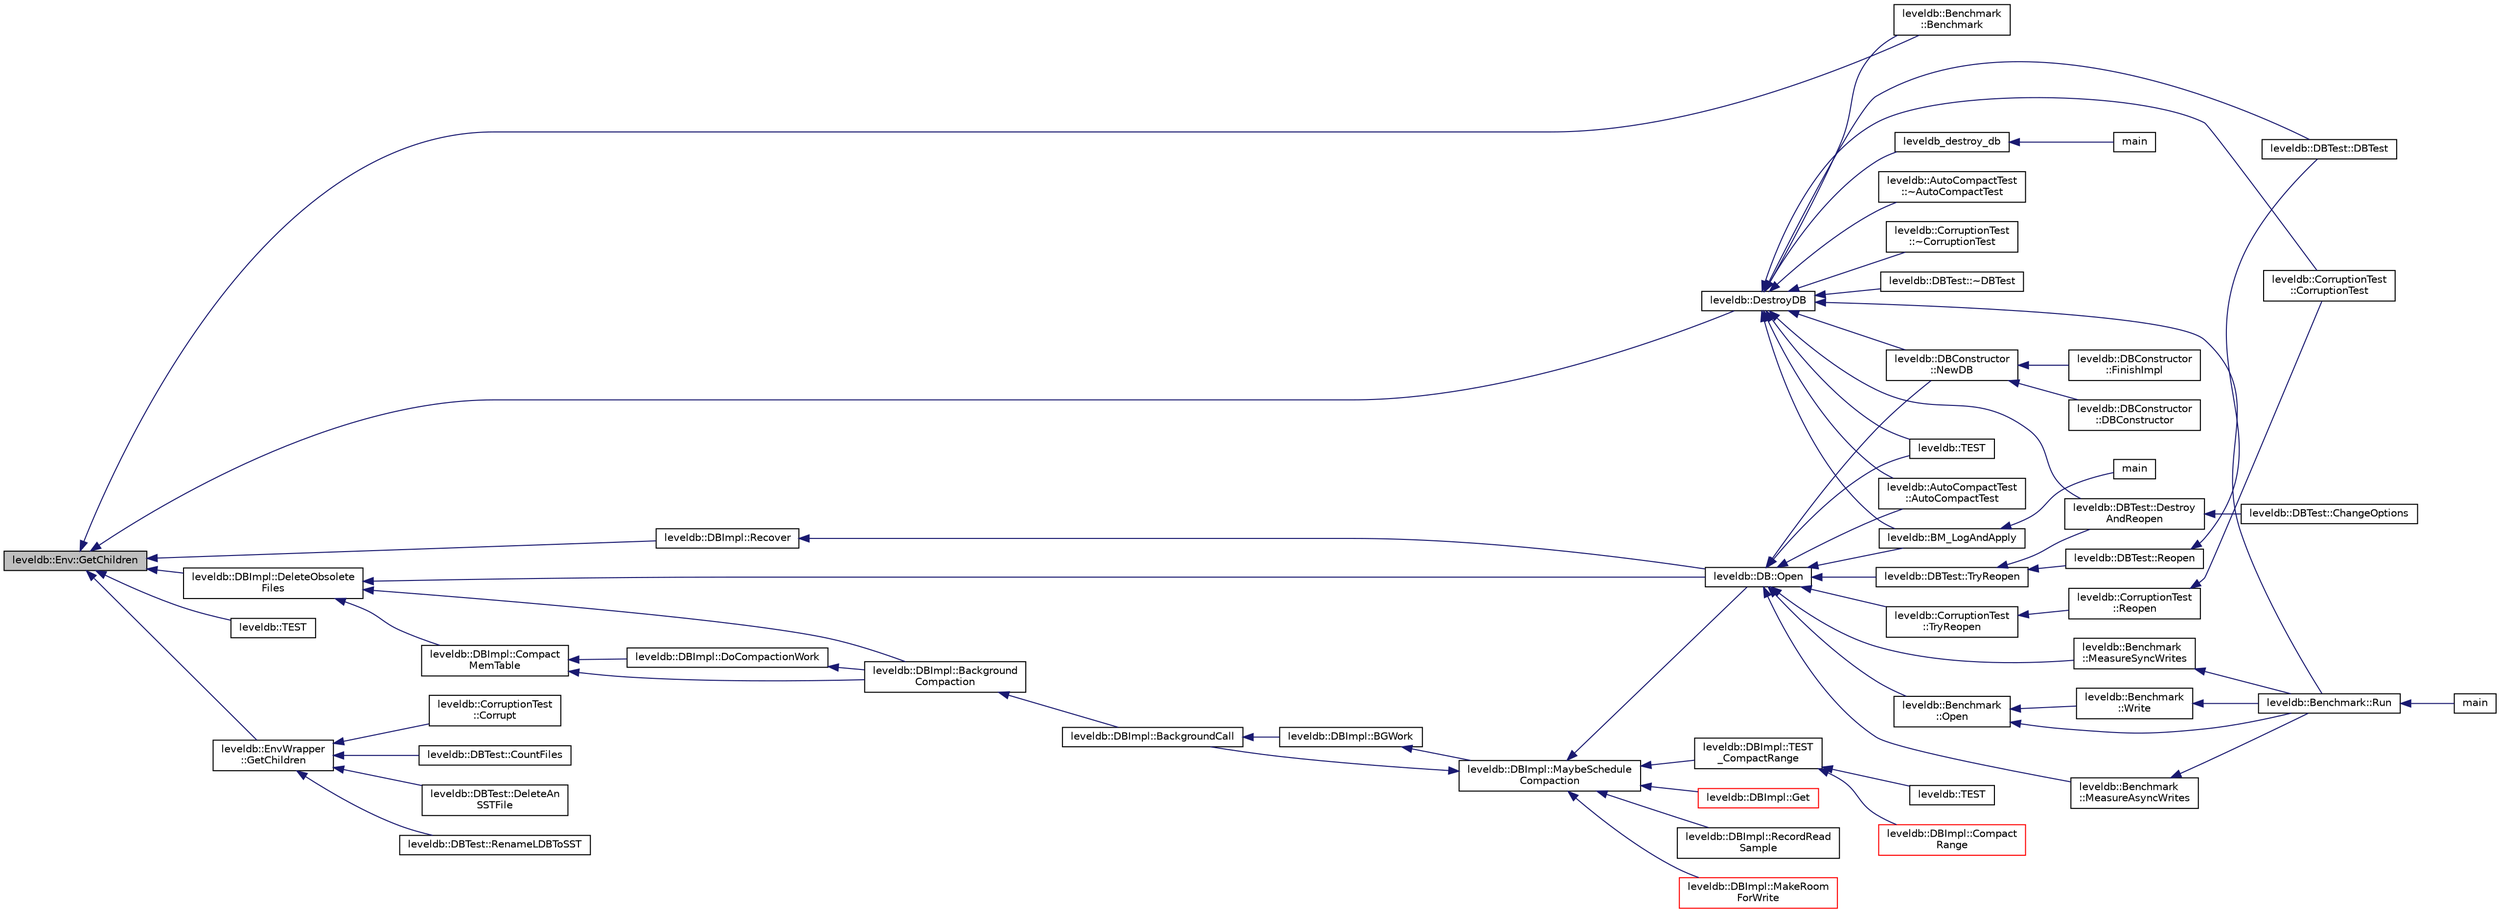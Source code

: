 digraph "leveldb::Env::GetChildren"
{
  edge [fontname="Helvetica",fontsize="10",labelfontname="Helvetica",labelfontsize="10"];
  node [fontname="Helvetica",fontsize="10",shape=record];
  rankdir="LR";
  Node1 [label="leveldb::Env::GetChildren",height=0.2,width=0.4,color="black", fillcolor="grey75", style="filled" fontcolor="black"];
  Node1 -> Node2 [dir="back",color="midnightblue",fontsize="10",style="solid"];
  Node2 [label="leveldb::Benchmark\l::Benchmark",height=0.2,width=0.4,color="black", fillcolor="white", style="filled",URL="$classleveldb_1_1_benchmark.html#a05d001d05283f6d1d589d417b42aa736"];
  Node1 -> Node3 [dir="back",color="midnightblue",fontsize="10",style="solid"];
  Node3 [label="leveldb::DBImpl::DeleteObsolete\lFiles",height=0.2,width=0.4,color="black", fillcolor="white", style="filled",URL="$classleveldb_1_1_d_b_impl.html#a193cbda79a60ec9d3b83991cf7be91cf"];
  Node3 -> Node4 [dir="back",color="midnightblue",fontsize="10",style="solid"];
  Node4 [label="leveldb::DBImpl::Compact\lMemTable",height=0.2,width=0.4,color="black", fillcolor="white", style="filled",URL="$classleveldb_1_1_d_b_impl.html#affe08e583b60dc854760d60f63db9364"];
  Node4 -> Node5 [dir="back",color="midnightblue",fontsize="10",style="solid"];
  Node5 [label="leveldb::DBImpl::Background\lCompaction",height=0.2,width=0.4,color="black", fillcolor="white", style="filled",URL="$classleveldb_1_1_d_b_impl.html#af8d8c2abc99da12f82a594b6a7d43e35"];
  Node5 -> Node6 [dir="back",color="midnightblue",fontsize="10",style="solid"];
  Node6 [label="leveldb::DBImpl::BackgroundCall",height=0.2,width=0.4,color="black", fillcolor="white", style="filled",URL="$classleveldb_1_1_d_b_impl.html#a0b9829a3bc7b5a119819c6b04b557ab0"];
  Node6 -> Node7 [dir="back",color="midnightblue",fontsize="10",style="solid"];
  Node7 [label="leveldb::DBImpl::BGWork",height=0.2,width=0.4,color="black", fillcolor="white", style="filled",URL="$classleveldb_1_1_d_b_impl.html#ac5e1a8fcf9852a3b3f9712f135f13fa7"];
  Node7 -> Node8 [dir="back",color="midnightblue",fontsize="10",style="solid"];
  Node8 [label="leveldb::DBImpl::MaybeSchedule\lCompaction",height=0.2,width=0.4,color="black", fillcolor="white", style="filled",URL="$classleveldb_1_1_d_b_impl.html#a91134e3ca9d5c6220dd45f19d461a831"];
  Node8 -> Node9 [dir="back",color="midnightblue",fontsize="10",style="solid"];
  Node9 [label="leveldb::DBImpl::TEST\l_CompactRange",height=0.2,width=0.4,color="black", fillcolor="white", style="filled",URL="$classleveldb_1_1_d_b_impl.html#a63fcb49466b689a534ba77d32cf84f99"];
  Node9 -> Node10 [dir="back",color="midnightblue",fontsize="10",style="solid"];
  Node10 [label="leveldb::TEST",height=0.2,width=0.4,color="black", fillcolor="white", style="filled",URL="$namespaceleveldb.html#a1da99cee14629599882010198aabfa2a"];
  Node9 -> Node11 [dir="back",color="midnightblue",fontsize="10",style="solid"];
  Node11 [label="leveldb::DBImpl::Compact\lRange",height=0.2,width=0.4,color="red", fillcolor="white", style="filled",URL="$classleveldb_1_1_d_b_impl.html#aa6df0739fc0b49380c284347e411b8ed"];
  Node8 -> Node6 [dir="back",color="midnightblue",fontsize="10",style="solid"];
  Node8 -> Node12 [dir="back",color="midnightblue",fontsize="10",style="solid"];
  Node12 [label="leveldb::DBImpl::Get",height=0.2,width=0.4,color="red", fillcolor="white", style="filled",URL="$classleveldb_1_1_d_b_impl.html#a089964ddcd1f5dc85e73499ae57be508"];
  Node8 -> Node13 [dir="back",color="midnightblue",fontsize="10",style="solid"];
  Node13 [label="leveldb::DBImpl::RecordRead\lSample",height=0.2,width=0.4,color="black", fillcolor="white", style="filled",URL="$classleveldb_1_1_d_b_impl.html#a254ae98e3425046c28ed0aa6d78b37d8"];
  Node8 -> Node14 [dir="back",color="midnightblue",fontsize="10",style="solid"];
  Node14 [label="leveldb::DBImpl::MakeRoom\lForWrite",height=0.2,width=0.4,color="red", fillcolor="white", style="filled",URL="$classleveldb_1_1_d_b_impl.html#a9439d7de053315f2f2b59c6382db6f9b"];
  Node8 -> Node15 [dir="back",color="midnightblue",fontsize="10",style="solid"];
  Node15 [label="leveldb::DB::Open",height=0.2,width=0.4,color="black", fillcolor="white", style="filled",URL="$classleveldb_1_1_d_b.html#ac1da2b48e911287d86f3a3bfa0f851fe"];
  Node15 -> Node16 [dir="back",color="midnightblue",fontsize="10",style="solid"];
  Node16 [label="leveldb::AutoCompactTest\l::AutoCompactTest",height=0.2,width=0.4,color="black", fillcolor="white", style="filled",URL="$classleveldb_1_1_auto_compact_test.html#a31fe0ded855f188fac1650c70849760c"];
  Node15 -> Node17 [dir="back",color="midnightblue",fontsize="10",style="solid"];
  Node17 [label="leveldb::CorruptionTest\l::TryReopen",height=0.2,width=0.4,color="black", fillcolor="white", style="filled",URL="$classleveldb_1_1_corruption_test.html#aaba7c05f06400ef45d1af5cb95f66a57"];
  Node17 -> Node18 [dir="back",color="midnightblue",fontsize="10",style="solid"];
  Node18 [label="leveldb::CorruptionTest\l::Reopen",height=0.2,width=0.4,color="black", fillcolor="white", style="filled",URL="$classleveldb_1_1_corruption_test.html#aa2051faee6b6542d35ebdcf99918a713"];
  Node18 -> Node19 [dir="back",color="midnightblue",fontsize="10",style="solid"];
  Node19 [label="leveldb::CorruptionTest\l::CorruptionTest",height=0.2,width=0.4,color="black", fillcolor="white", style="filled",URL="$classleveldb_1_1_corruption_test.html#a9940767db260b1e4e60b8bcedc50217c"];
  Node15 -> Node20 [dir="back",color="midnightblue",fontsize="10",style="solid"];
  Node20 [label="leveldb::Benchmark\l::Open",height=0.2,width=0.4,color="black", fillcolor="white", style="filled",URL="$classleveldb_1_1_benchmark.html#a89a3b0da75e6cd2ffb879358e5dd82a6"];
  Node20 -> Node21 [dir="back",color="midnightblue",fontsize="10",style="solid"];
  Node21 [label="leveldb::Benchmark::Run",height=0.2,width=0.4,color="black", fillcolor="white", style="filled",URL="$classleveldb_1_1_benchmark.html#a2f262afa0c7d10fcf531fe9657fba490"];
  Node21 -> Node22 [dir="back",color="midnightblue",fontsize="10",style="solid"];
  Node22 [label="main",height=0.2,width=0.4,color="black", fillcolor="white", style="filled",URL="$db__bench_8cc.html#a3c04138a5bfe5d72780bb7e82a18e627"];
  Node20 -> Node23 [dir="back",color="midnightblue",fontsize="10",style="solid"];
  Node23 [label="leveldb::Benchmark\l::Write",height=0.2,width=0.4,color="black", fillcolor="white", style="filled",URL="$classleveldb_1_1_benchmark.html#a86876b2882d9015610330e69acfdff0d"];
  Node23 -> Node21 [dir="back",color="midnightblue",fontsize="10",style="solid"];
  Node15 -> Node24 [dir="back",color="midnightblue",fontsize="10",style="solid"];
  Node24 [label="leveldb::Benchmark\l::MeasureAsyncWrites",height=0.2,width=0.4,color="black", fillcolor="white", style="filled",URL="$classleveldb_1_1_benchmark.html#a93f93835e288185005d25cf08037bed9"];
  Node24 -> Node21 [dir="back",color="midnightblue",fontsize="10",style="solid"];
  Node15 -> Node25 [dir="back",color="midnightblue",fontsize="10",style="solid"];
  Node25 [label="leveldb::Benchmark\l::MeasureSyncWrites",height=0.2,width=0.4,color="black", fillcolor="white", style="filled",URL="$classleveldb_1_1_benchmark.html#ac7b13fb940cff41f5acc5dc99d93d36c"];
  Node25 -> Node21 [dir="back",color="midnightblue",fontsize="10",style="solid"];
  Node15 -> Node26 [dir="back",color="midnightblue",fontsize="10",style="solid"];
  Node26 [label="leveldb::DBTest::TryReopen",height=0.2,width=0.4,color="black", fillcolor="white", style="filled",URL="$classleveldb_1_1_d_b_test.html#aee588b2d13db6be2a651a8fabeac5c79"];
  Node26 -> Node27 [dir="back",color="midnightblue",fontsize="10",style="solid"];
  Node27 [label="leveldb::DBTest::Reopen",height=0.2,width=0.4,color="black", fillcolor="white", style="filled",URL="$classleveldb_1_1_d_b_test.html#a38170a082cbc71fb446408ff5634c797"];
  Node27 -> Node28 [dir="back",color="midnightblue",fontsize="10",style="solid"];
  Node28 [label="leveldb::DBTest::DBTest",height=0.2,width=0.4,color="black", fillcolor="white", style="filled",URL="$classleveldb_1_1_d_b_test.html#afc6fc9512e900de6ee10c5db15b22930"];
  Node26 -> Node29 [dir="back",color="midnightblue",fontsize="10",style="solid"];
  Node29 [label="leveldb::DBTest::Destroy\lAndReopen",height=0.2,width=0.4,color="black", fillcolor="white", style="filled",URL="$classleveldb_1_1_d_b_test.html#ab798a43e7feab6dddc8fa1eb7a5f61f6"];
  Node29 -> Node30 [dir="back",color="midnightblue",fontsize="10",style="solid"];
  Node30 [label="leveldb::DBTest::ChangeOptions",height=0.2,width=0.4,color="black", fillcolor="white", style="filled",URL="$classleveldb_1_1_d_b_test.html#a587534fe403016f15cf1997ef7a40836"];
  Node15 -> Node31 [dir="back",color="midnightblue",fontsize="10",style="solid"];
  Node31 [label="leveldb::TEST",height=0.2,width=0.4,color="black", fillcolor="white", style="filled",URL="$namespaceleveldb.html#a88d6fdcb16ed4edc65da40f383e6f23b"];
  Node15 -> Node32 [dir="back",color="midnightblue",fontsize="10",style="solid"];
  Node32 [label="leveldb::BM_LogAndApply",height=0.2,width=0.4,color="black", fillcolor="white", style="filled",URL="$namespaceleveldb.html#af9cf6ec167c9b6f25fd050ab6fb67a90"];
  Node32 -> Node33 [dir="back",color="midnightblue",fontsize="10",style="solid"];
  Node33 [label="main",height=0.2,width=0.4,color="black", fillcolor="white", style="filled",URL="$db__test_8cc.html#a3c04138a5bfe5d72780bb7e82a18e627"];
  Node15 -> Node34 [dir="back",color="midnightblue",fontsize="10",style="solid"];
  Node34 [label="leveldb::DBConstructor\l::NewDB",height=0.2,width=0.4,color="black", fillcolor="white", style="filled",URL="$classleveldb_1_1_d_b_constructor.html#ac48bfe871db8558b57427843465e6c65"];
  Node34 -> Node35 [dir="back",color="midnightblue",fontsize="10",style="solid"];
  Node35 [label="leveldb::DBConstructor\l::DBConstructor",height=0.2,width=0.4,color="black", fillcolor="white", style="filled",URL="$classleveldb_1_1_d_b_constructor.html#ae27ecdd7732629b08c25a63f82dfd4a9"];
  Node34 -> Node36 [dir="back",color="midnightblue",fontsize="10",style="solid"];
  Node36 [label="leveldb::DBConstructor\l::FinishImpl",height=0.2,width=0.4,color="black", fillcolor="white", style="filled",URL="$classleveldb_1_1_d_b_constructor.html#a554d8e348d9135ff72a43a03c647c261"];
  Node4 -> Node37 [dir="back",color="midnightblue",fontsize="10",style="solid"];
  Node37 [label="leveldb::DBImpl::DoCompactionWork",height=0.2,width=0.4,color="black", fillcolor="white", style="filled",URL="$classleveldb_1_1_d_b_impl.html#a75d505d0959b9efda825cf07b078d0c6"];
  Node37 -> Node5 [dir="back",color="midnightblue",fontsize="10",style="solid"];
  Node3 -> Node5 [dir="back",color="midnightblue",fontsize="10",style="solid"];
  Node3 -> Node15 [dir="back",color="midnightblue",fontsize="10",style="solid"];
  Node1 -> Node38 [dir="back",color="midnightblue",fontsize="10",style="solid"];
  Node38 [label="leveldb::DBImpl::Recover",height=0.2,width=0.4,color="black", fillcolor="white", style="filled",URL="$classleveldb_1_1_d_b_impl.html#aa9a573026c03e8485471f583316943b0"];
  Node38 -> Node15 [dir="back",color="midnightblue",fontsize="10",style="solid"];
  Node1 -> Node39 [dir="back",color="midnightblue",fontsize="10",style="solid"];
  Node39 [label="leveldb::DestroyDB",height=0.2,width=0.4,color="black", fillcolor="white", style="filled",URL="$namespaceleveldb.html#a5b0819d4d4adc2147b5e91a5553fd7dc"];
  Node39 -> Node16 [dir="back",color="midnightblue",fontsize="10",style="solid"];
  Node39 -> Node40 [dir="back",color="midnightblue",fontsize="10",style="solid"];
  Node40 [label="leveldb::AutoCompactTest\l::~AutoCompactTest",height=0.2,width=0.4,color="black", fillcolor="white", style="filled",URL="$classleveldb_1_1_auto_compact_test.html#a671873887bb99ee3731add4298a8df0b"];
  Node39 -> Node41 [dir="back",color="midnightblue",fontsize="10",style="solid"];
  Node41 [label="leveldb_destroy_db",height=0.2,width=0.4,color="black", fillcolor="white", style="filled",URL="$c_8h.html#a265873c54a9e6080278da4f957a6a183"];
  Node41 -> Node42 [dir="back",color="midnightblue",fontsize="10",style="solid"];
  Node42 [label="main",height=0.2,width=0.4,color="black", fillcolor="white", style="filled",URL="$c__test_8c.html#a3c04138a5bfe5d72780bb7e82a18e627"];
  Node39 -> Node19 [dir="back",color="midnightblue",fontsize="10",style="solid"];
  Node39 -> Node43 [dir="back",color="midnightblue",fontsize="10",style="solid"];
  Node43 [label="leveldb::CorruptionTest\l::~CorruptionTest",height=0.2,width=0.4,color="black", fillcolor="white", style="filled",URL="$classleveldb_1_1_corruption_test.html#a4086f02f771d78d4ce242c14b0e392d9"];
  Node39 -> Node2 [dir="back",color="midnightblue",fontsize="10",style="solid"];
  Node39 -> Node21 [dir="back",color="midnightblue",fontsize="10",style="solid"];
  Node39 -> Node28 [dir="back",color="midnightblue",fontsize="10",style="solid"];
  Node39 -> Node44 [dir="back",color="midnightblue",fontsize="10",style="solid"];
  Node44 [label="leveldb::DBTest::~DBTest",height=0.2,width=0.4,color="black", fillcolor="white", style="filled",URL="$classleveldb_1_1_d_b_test.html#a2268045d59c3a74bba03877819e36b55"];
  Node39 -> Node29 [dir="back",color="midnightblue",fontsize="10",style="solid"];
  Node39 -> Node31 [dir="back",color="midnightblue",fontsize="10",style="solid"];
  Node39 -> Node32 [dir="back",color="midnightblue",fontsize="10",style="solid"];
  Node39 -> Node34 [dir="back",color="midnightblue",fontsize="10",style="solid"];
  Node1 -> Node45 [dir="back",color="midnightblue",fontsize="10",style="solid"];
  Node45 [label="leveldb::TEST",height=0.2,width=0.4,color="black", fillcolor="white", style="filled",URL="$namespaceleveldb.html#a0bec4396e504d47207110edc4a11f302"];
  Node1 -> Node46 [dir="back",color="midnightblue",fontsize="10",style="solid"];
  Node46 [label="leveldb::EnvWrapper\l::GetChildren",height=0.2,width=0.4,color="black", fillcolor="white", style="filled",URL="$classleveldb_1_1_env_wrapper.html#abb7c1fd7d91c80b6efcf9967154a18f3"];
  Node46 -> Node47 [dir="back",color="midnightblue",fontsize="10",style="solid"];
  Node47 [label="leveldb::CorruptionTest\l::Corrupt",height=0.2,width=0.4,color="black", fillcolor="white", style="filled",URL="$classleveldb_1_1_corruption_test.html#a22060ac0a3697640cdcf36973339b646"];
  Node46 -> Node48 [dir="back",color="midnightblue",fontsize="10",style="solid"];
  Node48 [label="leveldb::DBTest::CountFiles",height=0.2,width=0.4,color="black", fillcolor="white", style="filled",URL="$classleveldb_1_1_d_b_test.html#a0c6c0c1d470a50fdcb6cdbc54977e907"];
  Node46 -> Node49 [dir="back",color="midnightblue",fontsize="10",style="solid"];
  Node49 [label="leveldb::DBTest::DeleteAn\lSSTFile",height=0.2,width=0.4,color="black", fillcolor="white", style="filled",URL="$classleveldb_1_1_d_b_test.html#abcb2ebeb0733670d7634079c587426d2"];
  Node46 -> Node50 [dir="back",color="midnightblue",fontsize="10",style="solid"];
  Node50 [label="leveldb::DBTest::RenameLDBToSST",height=0.2,width=0.4,color="black", fillcolor="white", style="filled",URL="$classleveldb_1_1_d_b_test.html#a104ae4b9292787d0cfc9a9fb93cc5fa8"];
}
